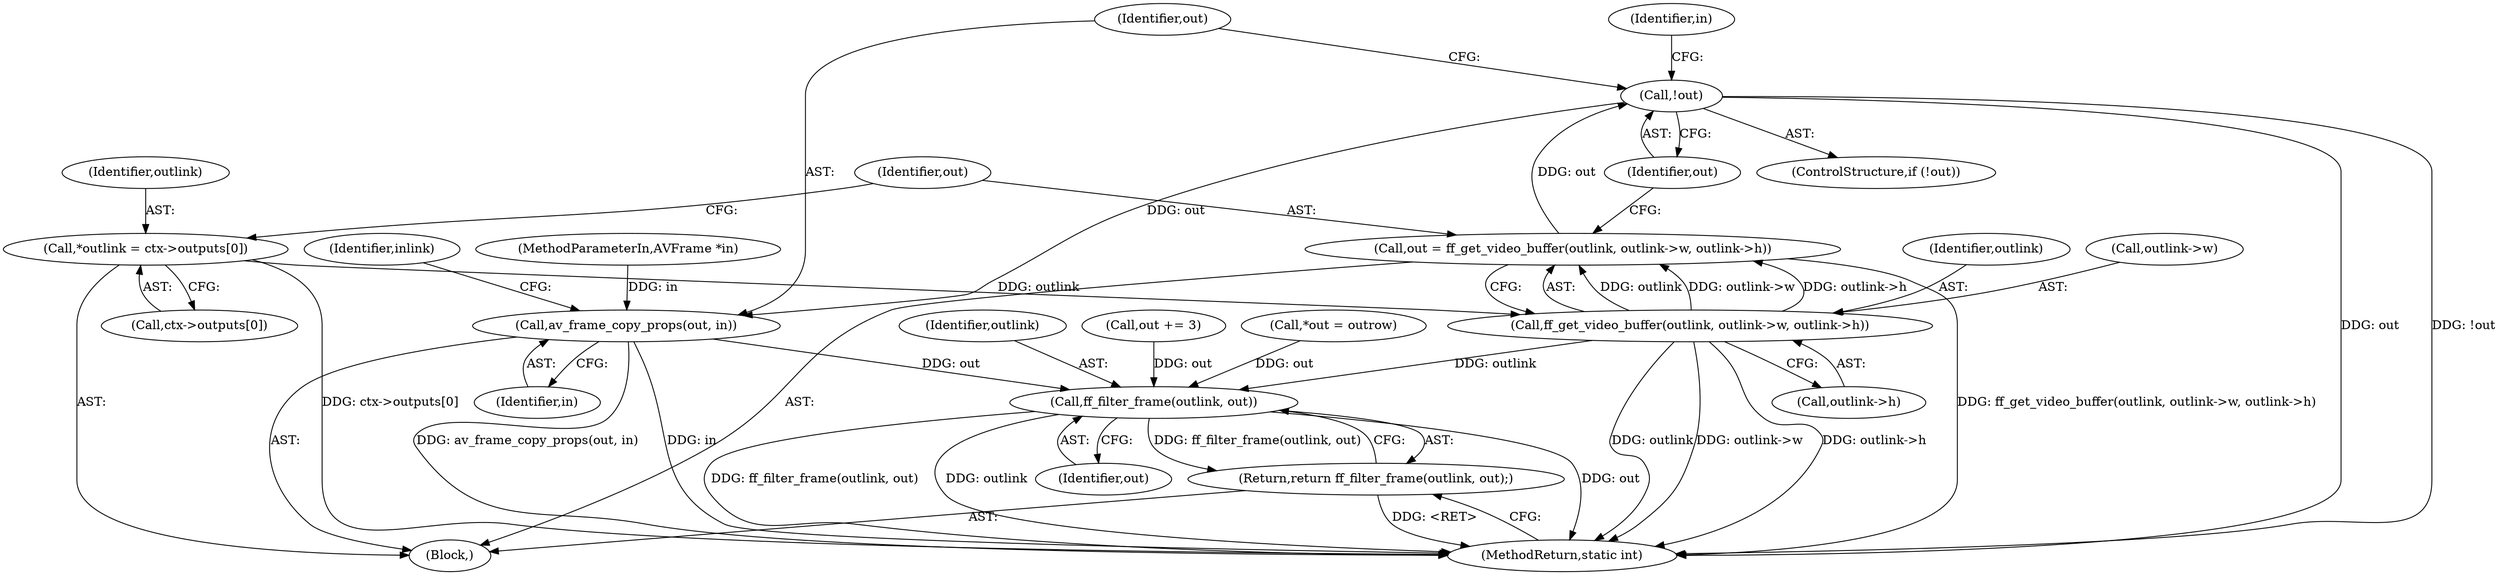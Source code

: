 digraph "0_FFmpeg_e43a0a232dbf6d3c161823c2e07c52e76227a1bc_4@pointer" {
"1000143" [label="(Call,!out)"];
"1000132" [label="(Call,out = ff_get_video_buffer(outlink, outlink->w, outlink->h))"];
"1000134" [label="(Call,ff_get_video_buffer(outlink, outlink->w, outlink->h))"];
"1000118" [label="(Call,*outlink = ctx->outputs[0])"];
"1000152" [label="(Call,av_frame_copy_props(out, in))"];
"1000440" [label="(Call,ff_filter_frame(outlink, out))"];
"1000439" [label="(Return,return ff_filter_frame(outlink, out);)"];
"1000160" [label="(Identifier,inlink)"];
"1000135" [label="(Identifier,outlink)"];
"1000119" [label="(Identifier,outlink)"];
"1000104" [label="(Block,)"];
"1000103" [label="(MethodParameterIn,AVFrame *in)"];
"1000352" [label="(Call,out += 3)"];
"1000142" [label="(ControlStructure,if (!out))"];
"1000132" [label="(Call,out = ff_get_video_buffer(outlink, outlink->w, outlink->h))"];
"1000148" [label="(Identifier,in)"];
"1000136" [label="(Call,outlink->w)"];
"1000143" [label="(Call,!out)"];
"1000154" [label="(Identifier,in)"];
"1000338" [label="(Call,*out = outrow)"];
"1000439" [label="(Return,return ff_filter_frame(outlink, out);)"];
"1000134" [label="(Call,ff_get_video_buffer(outlink, outlink->w, outlink->h))"];
"1000443" [label="(MethodReturn,static int)"];
"1000440" [label="(Call,ff_filter_frame(outlink, out))"];
"1000133" [label="(Identifier,out)"];
"1000153" [label="(Identifier,out)"];
"1000442" [label="(Identifier,out)"];
"1000152" [label="(Call,av_frame_copy_props(out, in))"];
"1000139" [label="(Call,outlink->h)"];
"1000120" [label="(Call,ctx->outputs[0])"];
"1000118" [label="(Call,*outlink = ctx->outputs[0])"];
"1000144" [label="(Identifier,out)"];
"1000441" [label="(Identifier,outlink)"];
"1000143" -> "1000142"  [label="AST: "];
"1000143" -> "1000144"  [label="CFG: "];
"1000144" -> "1000143"  [label="AST: "];
"1000148" -> "1000143"  [label="CFG: "];
"1000153" -> "1000143"  [label="CFG: "];
"1000143" -> "1000443"  [label="DDG: out"];
"1000143" -> "1000443"  [label="DDG: !out"];
"1000132" -> "1000143"  [label="DDG: out"];
"1000143" -> "1000152"  [label="DDG: out"];
"1000132" -> "1000104"  [label="AST: "];
"1000132" -> "1000134"  [label="CFG: "];
"1000133" -> "1000132"  [label="AST: "];
"1000134" -> "1000132"  [label="AST: "];
"1000144" -> "1000132"  [label="CFG: "];
"1000132" -> "1000443"  [label="DDG: ff_get_video_buffer(outlink, outlink->w, outlink->h)"];
"1000134" -> "1000132"  [label="DDG: outlink"];
"1000134" -> "1000132"  [label="DDG: outlink->w"];
"1000134" -> "1000132"  [label="DDG: outlink->h"];
"1000134" -> "1000139"  [label="CFG: "];
"1000135" -> "1000134"  [label="AST: "];
"1000136" -> "1000134"  [label="AST: "];
"1000139" -> "1000134"  [label="AST: "];
"1000134" -> "1000443"  [label="DDG: outlink->h"];
"1000134" -> "1000443"  [label="DDG: outlink"];
"1000134" -> "1000443"  [label="DDG: outlink->w"];
"1000118" -> "1000134"  [label="DDG: outlink"];
"1000134" -> "1000440"  [label="DDG: outlink"];
"1000118" -> "1000104"  [label="AST: "];
"1000118" -> "1000120"  [label="CFG: "];
"1000119" -> "1000118"  [label="AST: "];
"1000120" -> "1000118"  [label="AST: "];
"1000133" -> "1000118"  [label="CFG: "];
"1000118" -> "1000443"  [label="DDG: ctx->outputs[0]"];
"1000152" -> "1000104"  [label="AST: "];
"1000152" -> "1000154"  [label="CFG: "];
"1000153" -> "1000152"  [label="AST: "];
"1000154" -> "1000152"  [label="AST: "];
"1000160" -> "1000152"  [label="CFG: "];
"1000152" -> "1000443"  [label="DDG: av_frame_copy_props(out, in)"];
"1000152" -> "1000443"  [label="DDG: in"];
"1000103" -> "1000152"  [label="DDG: in"];
"1000152" -> "1000440"  [label="DDG: out"];
"1000440" -> "1000439"  [label="AST: "];
"1000440" -> "1000442"  [label="CFG: "];
"1000441" -> "1000440"  [label="AST: "];
"1000442" -> "1000440"  [label="AST: "];
"1000439" -> "1000440"  [label="CFG: "];
"1000440" -> "1000443"  [label="DDG: out"];
"1000440" -> "1000443"  [label="DDG: ff_filter_frame(outlink, out)"];
"1000440" -> "1000443"  [label="DDG: outlink"];
"1000440" -> "1000439"  [label="DDG: ff_filter_frame(outlink, out)"];
"1000338" -> "1000440"  [label="DDG: out"];
"1000352" -> "1000440"  [label="DDG: out"];
"1000439" -> "1000104"  [label="AST: "];
"1000443" -> "1000439"  [label="CFG: "];
"1000439" -> "1000443"  [label="DDG: <RET>"];
}
